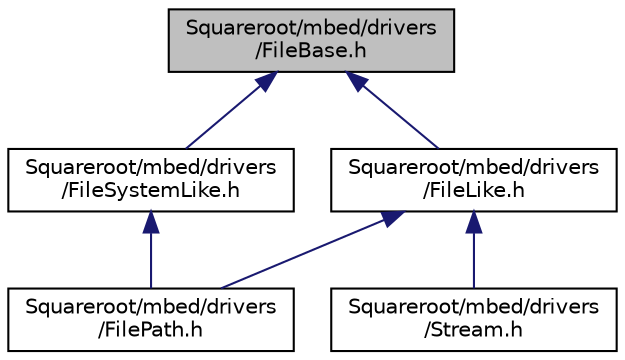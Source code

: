 digraph "Squareroot/mbed/drivers/FileBase.h"
{
 // LATEX_PDF_SIZE
  edge [fontname="Helvetica",fontsize="10",labelfontname="Helvetica",labelfontsize="10"];
  node [fontname="Helvetica",fontsize="10",shape=record];
  Node1 [label="Squareroot/mbed/drivers\l/FileBase.h",height=0.2,width=0.4,color="black", fillcolor="grey75", style="filled", fontcolor="black",tooltip=" "];
  Node1 -> Node2 [dir="back",color="midnightblue",fontsize="10",style="solid",fontname="Helvetica"];
  Node2 [label="Squareroot/mbed/drivers\l/FileLike.h",height=0.2,width=0.4,color="black", fillcolor="white", style="filled",URL="$_file_like_8h.html",tooltip=" "];
  Node2 -> Node3 [dir="back",color="midnightblue",fontsize="10",style="solid",fontname="Helvetica"];
  Node3 [label="Squareroot/mbed/drivers\l/FilePath.h",height=0.2,width=0.4,color="black", fillcolor="white", style="filled",URL="$_file_path_8h.html",tooltip=" "];
  Node2 -> Node4 [dir="back",color="midnightblue",fontsize="10",style="solid",fontname="Helvetica"];
  Node4 [label="Squareroot/mbed/drivers\l/Stream.h",height=0.2,width=0.4,color="black", fillcolor="white", style="filled",URL="$_stream_8h.html",tooltip=" "];
  Node1 -> Node5 [dir="back",color="midnightblue",fontsize="10",style="solid",fontname="Helvetica"];
  Node5 [label="Squareroot/mbed/drivers\l/FileSystemLike.h",height=0.2,width=0.4,color="black", fillcolor="white", style="filled",URL="$_file_system_like_8h.html",tooltip=" "];
  Node5 -> Node3 [dir="back",color="midnightblue",fontsize="10",style="solid",fontname="Helvetica"];
}
